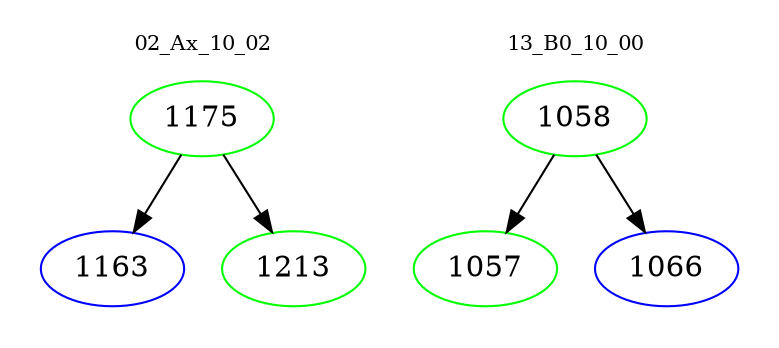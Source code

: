 digraph{
subgraph cluster_0 {
color = white
label = "02_Ax_10_02";
fontsize=10;
T0_1175 [label="1175", color="green"]
T0_1175 -> T0_1163 [color="black"]
T0_1163 [label="1163", color="blue"]
T0_1175 -> T0_1213 [color="black"]
T0_1213 [label="1213", color="green"]
}
subgraph cluster_1 {
color = white
label = "13_B0_10_00";
fontsize=10;
T1_1058 [label="1058", color="green"]
T1_1058 -> T1_1057 [color="black"]
T1_1057 [label="1057", color="green"]
T1_1058 -> T1_1066 [color="black"]
T1_1066 [label="1066", color="blue"]
}
}
